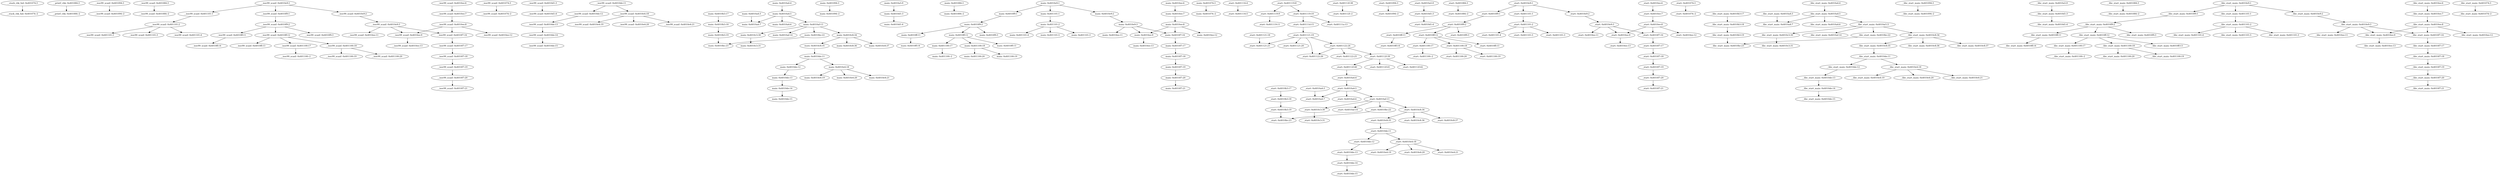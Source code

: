 strict digraph {
__stack_chk_fail_401074_3 [label="__stack_chk_fail: 0x401074:3"];
"__stack_chk_fail_401074_-2" [label="__stack_chk_fail: 0x401074:-2"];
__printf_chk_401084_3 [label="__printf_chk: 0x401084:3"];
"__printf_chk_401084_-2" [label="__printf_chk: 0x401084:-2"];
__isoc99_scanf_401094_3 [label="__isoc99_scanf: 0x401094:3"];
"__isoc99_scanf_401094_-2" [label="__isoc99_scanf: 0x401094:-2"];
__isoc99_scanf_401084_3 [label="__isoc99_scanf: 0x401084:3"];
"__isoc99_scanf_401084_-2" [label="__isoc99_scanf: 0x401084:-2"];
__isoc99_scanf_4010f9_1 [label="__isoc99_scanf: 0x4010f9:1"];
__isoc99_scanf_4010f9_2 [label="__isoc99_scanf: 0x4010f9:2"];
__isoc99_scanf_4010f9_3 [label="__isoc99_scanf: 0x4010f9:3"];
__isoc99_scanf_4010ff_11 [label="__isoc99_scanf: 0x4010ff:11"];
__isoc99_scanf_4010ff_12 [label="__isoc99_scanf: 0x4010ff:12"];
__isoc99_scanf_4010ff_14 [label="__isoc99_scanf: 0x4010ff:14"];
__isoc99_scanf_4010ff_13 [label="__isoc99_scanf: 0x4010ff:13"];
__isoc99_scanf_401100_17 [label="__isoc99_scanf: 0x401100:17"];
__isoc99_scanf_401100_18 [label="__isoc99_scanf: 0x401100:18"];
"__isoc99_scanf_401100_-2" [label="__isoc99_scanf: 0x401100:-2"];
__isoc99_scanf_401100_19 [label="__isoc99_scanf: 0x401100:19"];
__isoc99_scanf_401100_20 [label="__isoc99_scanf: 0x401100:20"];
__isoc99_scanf_401074_3 [label="__isoc99_scanf: 0x401074:3"];
"__isoc99_scanf_401074_-2" [label="__isoc99_scanf: 0x401074:-2"];
__isoc99_scanf_401101_1 [label="__isoc99_scanf: 0x401101:1"];
__isoc99_scanf_401101_2 [label="__isoc99_scanf: 0x401101:2"];
__isoc99_scanf_401101_3 [label="__isoc99_scanf: 0x401101:3"];
__isoc99_scanf_401101_4 [label="__isoc99_scanf: 0x401101:4"];
__isoc99_scanf_401101_5 [label="__isoc99_scanf: 0x401101:5"];
__isoc99_scanf_4010d1_3 [label="__isoc99_scanf: 0x4010d1:3"];
__isoc99_scanf_4010d1_4 [label="__isoc99_scanf: 0x4010d1:4"];
__isoc99_scanf_4010de_11 [label="__isoc99_scanf: 0x4010de:11"];
__isoc99_scanf_4010de_12 [label="__isoc99_scanf: 0x4010de:12"];
__isoc99_scanf_4010e4_18 [label="__isoc99_scanf: 0x4010e4:18"];
__isoc99_scanf_4010de_13 [label="__isoc99_scanf: 0x4010de:13"];
__isoc99_scanf_4010de_14 [label="__isoc99_scanf: 0x4010de:14"];
__isoc99_scanf_4010de_15 [label="__isoc99_scanf: 0x4010de:15"];
__isoc99_scanf_4010e4_19 [label="__isoc99_scanf: 0x4010e4:19"];
__isoc99_scanf_4010e4_20 [label="__isoc99_scanf: 0x4010e4:20"];
__isoc99_scanf_4010e4_21 [label="__isoc99_scanf: 0x4010e4:21"];
__isoc99_scanf_4010e9_1 [label="__isoc99_scanf: 0x4010e9:1"];
__isoc99_scanf_4010e9_2 [label="__isoc99_scanf: 0x4010e9:2"];
__isoc99_scanf_4010e9_3 [label="__isoc99_scanf: 0x4010e9:3"];
__isoc99_scanf_4010ee_9 [label="__isoc99_scanf: 0x4010ee:9"];
__isoc99_scanf_4010ee_11 [label="__isoc99_scanf: 0x4010ee:11"];
__isoc99_scanf_4010f7_16 [label="__isoc99_scanf: 0x4010f7:16"];
__isoc99_scanf_4010ee_6 [label="__isoc99_scanf: 0x4010ee:6"];
__isoc99_scanf_4010ee_7 [label="__isoc99_scanf: 0x4010ee:7"];
__isoc99_scanf_4010ee_8 [label="__isoc99_scanf: 0x4010ee:8"];
__isoc99_scanf_4010ee_12 [label="__isoc99_scanf: 0x4010ee:12"];
__isoc99_scanf_4010ee_13 [label="__isoc99_scanf: 0x4010ee:13"];
__isoc99_scanf_4010f7_17 [label="__isoc99_scanf: 0x4010f7:17"];
__isoc99_scanf_4010f7_18 [label="__isoc99_scanf: 0x4010f7:18"];
__isoc99_scanf_4010f7_19 [label="__isoc99_scanf: 0x4010f7:19"];
__isoc99_scanf_4010f7_20 [label="__isoc99_scanf: 0x4010f7:20"];
__isoc99_scanf_4010f7_21 [label="__isoc99_scanf: 0x4010f7:21"];
main_4010a4_4 [label="main: 0x4010a4:4"];
main_4010a4_5 [label="main: 0x4010a4:5"];
main_4010a4_6 [label="main: 0x4010a4:6"];
main_4010a4_7 [label="main: 0x4010a4:7"];
main_4010af_13 [label="main: 0x4010af:13"];
main_4010a4_3 [label="main: 0x4010a4:3"];
main_4010af_14 [label="main: 0x4010af:14"];
main_4010bc_22 [label="main: 0x4010bc:22"];
main_4010c3_30 [label="main: 0x4010c3:30"];
main_4010c8_34 [label="main: 0x4010c8:34"];
main_4010b3_17 [label="main: 0x4010b3:17"];
main_4010b3_18 [label="main: 0x4010b3:18"];
main_4010b3_19 [label="main: 0x4010b3:19"];
main_4010bc_23 [label="main: 0x4010bc:23"];
main_4010c3_31 [label="main: 0x4010c3:31"];
main_4010c8_35 [label="main: 0x4010c8:35"];
main_4010c8_36 [label="main: 0x4010c8:36"];
main_4010c8_37 [label="main: 0x4010c8:37"];
main_4010de_11 [label="main: 0x4010de:11"];
main_401094_3 [label="main: 0x401094:3"];
"main_401094_-2" [label="main: 0x401094:-2"];
main_4010d1_3 [label="main: 0x4010d1:3"];
main_4010d1_4 [label="main: 0x4010d1:4"];
main_4010de_12 [label="main: 0x4010de:12"];
main_4010e4_18 [label="main: 0x4010e4:18"];
main_4010de_13 [label="main: 0x4010de:13"];
main_4010de_14 [label="main: 0x4010de:14"];
main_4010de_15 [label="main: 0x4010de:15"];
main_4010e4_19 [label="main: 0x4010e4:19"];
main_4010e4_20 [label="main: 0x4010e4:20"];
main_4010e4_21 [label="main: 0x4010e4:21"];
main_401084_3 [label="main: 0x401084:3"];
"main_401084_-2" [label="main: 0x401084:-2"];
main_4010e9_1 [label="main: 0x4010e9:1"];
main_4010e9_2 [label="main: 0x4010e9:2"];
main_4010f9_1 [label="main: 0x4010f9:1"];
main_401101_1 [label="main: 0x401101:1"];
main_4010e9_3 [label="main: 0x4010e9:3"];
main_4010ee_9 [label="main: 0x4010ee:9"];
main_4010ee_11 [label="main: 0x4010ee:11"];
main_4010f7_16 [label="main: 0x4010f7:16"];
main_4010ee_6 [label="main: 0x4010ee:6"];
main_4010ee_7 [label="main: 0x4010ee:7"];
main_4010ee_8 [label="main: 0x4010ee:8"];
main_4010ee_12 [label="main: 0x4010ee:12"];
main_4010ee_13 [label="main: 0x4010ee:13"];
main_4010f7_17 [label="main: 0x4010f7:17"];
main_4010f7_18 [label="main: 0x4010f7:18"];
main_4010f7_19 [label="main: 0x4010f7:19"];
main_4010f7_20 [label="main: 0x4010f7:20"];
main_4010f7_21 [label="main: 0x4010f7:21"];
main_4010f9_2 [label="main: 0x4010f9:2"];
main_4010f9_3 [label="main: 0x4010f9:3"];
main_4010ff_11 [label="main: 0x4010ff:11"];
main_4010ff_12 [label="main: 0x4010ff:12"];
main_4010ff_14 [label="main: 0x4010ff:14"];
main_4010ff_13 [label="main: 0x4010ff:13"];
main_401100_17 [label="main: 0x401100:17"];
main_401100_18 [label="main: 0x401100:18"];
"main_401100_-2" [label="main: 0x401100:-2"];
main_401100_19 [label="main: 0x401100:19"];
main_401100_20 [label="main: 0x401100:20"];
main_401101_2 [label="main: 0x401101:2"];
main_401101_3 [label="main: 0x401101:3"];
main_401101_4 [label="main: 0x401101:4"];
main_401101_5 [label="main: 0x401101:5"];
main_401074_3 [label="main: 0x401074:3"];
"main_401074_-2" [label="main: 0x401074:-2"];
main_4010a5_9 [label="main: 0x4010a5:9"];
_start_401116_4 [label="_start: 0x401116:4"];
_start_401116_5 [label="_start: 0x401116:5"];
_start_401119_8 [label="_start: 0x401119:8"];
_start_401119_9 [label="_start: 0x401119:9"];
_start_401119_10 [label="_start: 0x401119:10"];
_start_401119_11 [label="_start: 0x401119:11"];
_start_40111a_13 [label="_start: 0x40111a:13"];
_start_40111d_15 [label="_start: 0x40111d:15"];
_start_401121_19 [label="_start: 0x401121:19"];
_start_401121_20 [label="_start: 0x401121:20"];
_start_401121_21 [label="_start: 0x401121:21"];
_start_401122_24 [label="_start: 0x401122:24"];
_start_401122_26 [label="_start: 0x401122:26"];
_start_401121_18 [label="_start: 0x401121:18"];
_start_401122_25 [label="_start: 0x401122:25"];
_start_40112f_39 [label="_start: 0x40112f:39"];
_start_40112f_40 [label="_start: 0x40112f:40"];
_start_40112f_41 [label="_start: 0x40112f:41"];
_start_40112f_42 [label="_start: 0x40112f:42"];
_start_4010a4_4 [label="_start: 0x4010a4:4"];
_start_40112f_38 [label="_start: 0x40112f:38"];
"_start_40112f_-2" [label="_start: 0x40112f:-2"];
_start_4010a4_5 [label="_start: 0x4010a4:5"];
_start_4010a4_6 [label="_start: 0x4010a4:6"];
_start_4010a4_7 [label="_start: 0x4010a4:7"];
_start_4010af_13 [label="_start: 0x4010af:13"];
_start_4010a4_3 [label="_start: 0x4010a4:3"];
_start_4010af_14 [label="_start: 0x4010af:14"];
_start_4010bc_22 [label="_start: 0x4010bc:22"];
_start_4010c3_30 [label="_start: 0x4010c3:30"];
_start_4010c8_34 [label="_start: 0x4010c8:34"];
_start_4010b3_17 [label="_start: 0x4010b3:17"];
_start_4010b3_18 [label="_start: 0x4010b3:18"];
_start_4010b3_19 [label="_start: 0x4010b3:19"];
_start_4010bc_23 [label="_start: 0x4010bc:23"];
_start_4010c3_31 [label="_start: 0x4010c3:31"];
_start_4010c8_35 [label="_start: 0x4010c8:35"];
_start_4010c8_36 [label="_start: 0x4010c8:36"];
_start_4010c8_37 [label="_start: 0x4010c8:37"];
_start_4010de_11 [label="_start: 0x4010de:11"];
_start_401094_3 [label="_start: 0x401094:3"];
"_start_401094_-2" [label="_start: 0x401094:-2"];
_start_4010d1_3 [label="_start: 0x4010d1:3"];
_start_4010d1_4 [label="_start: 0x4010d1:4"];
_start_4010de_12 [label="_start: 0x4010de:12"];
_start_4010e4_18 [label="_start: 0x4010e4:18"];
_start_4010de_13 [label="_start: 0x4010de:13"];
_start_4010de_14 [label="_start: 0x4010de:14"];
_start_4010de_15 [label="_start: 0x4010de:15"];
_start_4010e4_19 [label="_start: 0x4010e4:19"];
_start_4010e4_20 [label="_start: 0x4010e4:20"];
_start_4010e4_21 [label="_start: 0x4010e4:21"];
_start_401084_3 [label="_start: 0x401084:3"];
"_start_401084_-2" [label="_start: 0x401084:-2"];
_start_4010e9_1 [label="_start: 0x4010e9:1"];
_start_4010e9_2 [label="_start: 0x4010e9:2"];
_start_4010f9_1 [label="_start: 0x4010f9:1"];
_start_401101_1 [label="_start: 0x401101:1"];
_start_4010e9_3 [label="_start: 0x4010e9:3"];
_start_4010ee_9 [label="_start: 0x4010ee:9"];
_start_4010ee_11 [label="_start: 0x4010ee:11"];
_start_4010f7_16 [label="_start: 0x4010f7:16"];
_start_4010ee_6 [label="_start: 0x4010ee:6"];
_start_4010ee_7 [label="_start: 0x4010ee:7"];
_start_4010ee_8 [label="_start: 0x4010ee:8"];
_start_4010ee_12 [label="_start: 0x4010ee:12"];
_start_4010ee_13 [label="_start: 0x4010ee:13"];
_start_4010f7_17 [label="_start: 0x4010f7:17"];
_start_4010f7_18 [label="_start: 0x4010f7:18"];
_start_4010f7_19 [label="_start: 0x4010f7:19"];
_start_4010f7_20 [label="_start: 0x4010f7:20"];
_start_4010f7_21 [label="_start: 0x4010f7:21"];
_start_4010f9_2 [label="_start: 0x4010f9:2"];
_start_4010f9_3 [label="_start: 0x4010f9:3"];
_start_4010ff_11 [label="_start: 0x4010ff:11"];
_start_4010ff_12 [label="_start: 0x4010ff:12"];
_start_4010ff_14 [label="_start: 0x4010ff:14"];
_start_4010ff_13 [label="_start: 0x4010ff:13"];
_start_401100_17 [label="_start: 0x401100:17"];
_start_401100_18 [label="_start: 0x401100:18"];
"_start_401100_-2" [label="_start: 0x401100:-2"];
_start_401100_19 [label="_start: 0x401100:19"];
_start_401100_20 [label="_start: 0x401100:20"];
_start_401101_2 [label="_start: 0x401101:2"];
_start_401101_3 [label="_start: 0x401101:3"];
_start_401101_4 [label="_start: 0x401101:4"];
_start_401101_5 [label="_start: 0x401101:5"];
_start_401074_3 [label="_start: 0x401074:3"];
"_start_401074_-2" [label="_start: 0x401074:-2"];
_start_4010a5_9 [label="_start: 0x4010a5:9"];
__libc_start_main_4010a4_4 [label="__libc_start_main: 0x4010a4:4"];
__libc_start_main_4010a4_5 [label="__libc_start_main: 0x4010a4:5"];
__libc_start_main_4010a4_6 [label="__libc_start_main: 0x4010a4:6"];
__libc_start_main_4010a4_7 [label="__libc_start_main: 0x4010a4:7"];
__libc_start_main_4010af_13 [label="__libc_start_main: 0x4010af:13"];
__libc_start_main_4010a4_3 [label="__libc_start_main: 0x4010a4:3"];
__libc_start_main_4010af_14 [label="__libc_start_main: 0x4010af:14"];
__libc_start_main_4010bc_22 [label="__libc_start_main: 0x4010bc:22"];
__libc_start_main_4010c3_30 [label="__libc_start_main: 0x4010c3:30"];
__libc_start_main_4010c8_34 [label="__libc_start_main: 0x4010c8:34"];
__libc_start_main_4010b3_17 [label="__libc_start_main: 0x4010b3:17"];
__libc_start_main_4010b3_18 [label="__libc_start_main: 0x4010b3:18"];
__libc_start_main_4010b3_19 [label="__libc_start_main: 0x4010b3:19"];
__libc_start_main_4010bc_23 [label="__libc_start_main: 0x4010bc:23"];
__libc_start_main_4010c3_31 [label="__libc_start_main: 0x4010c3:31"];
__libc_start_main_4010c8_35 [label="__libc_start_main: 0x4010c8:35"];
__libc_start_main_4010c8_36 [label="__libc_start_main: 0x4010c8:36"];
__libc_start_main_4010c8_37 [label="__libc_start_main: 0x4010c8:37"];
__libc_start_main_4010de_11 [label="__libc_start_main: 0x4010de:11"];
__libc_start_main_401094_3 [label="__libc_start_main: 0x401094:3"];
"__libc_start_main_401094_-2" [label="__libc_start_main: 0x401094:-2"];
__libc_start_main_4010d1_3 [label="__libc_start_main: 0x4010d1:3"];
__libc_start_main_4010d1_4 [label="__libc_start_main: 0x4010d1:4"];
__libc_start_main_4010de_12 [label="__libc_start_main: 0x4010de:12"];
__libc_start_main_4010e4_18 [label="__libc_start_main: 0x4010e4:18"];
__libc_start_main_4010de_13 [label="__libc_start_main: 0x4010de:13"];
__libc_start_main_4010de_14 [label="__libc_start_main: 0x4010de:14"];
__libc_start_main_4010de_15 [label="__libc_start_main: 0x4010de:15"];
__libc_start_main_4010e4_19 [label="__libc_start_main: 0x4010e4:19"];
__libc_start_main_4010e4_20 [label="__libc_start_main: 0x4010e4:20"];
__libc_start_main_4010e4_21 [label="__libc_start_main: 0x4010e4:21"];
__libc_start_main_401084_3 [label="__libc_start_main: 0x401084:3"];
"__libc_start_main_401084_-2" [label="__libc_start_main: 0x401084:-2"];
__libc_start_main_4010e9_1 [label="__libc_start_main: 0x4010e9:1"];
__libc_start_main_4010e9_2 [label="__libc_start_main: 0x4010e9:2"];
__libc_start_main_4010f9_1 [label="__libc_start_main: 0x4010f9:1"];
__libc_start_main_401101_1 [label="__libc_start_main: 0x401101:1"];
__libc_start_main_4010e9_3 [label="__libc_start_main: 0x4010e9:3"];
__libc_start_main_4010ee_9 [label="__libc_start_main: 0x4010ee:9"];
__libc_start_main_4010ee_11 [label="__libc_start_main: 0x4010ee:11"];
__libc_start_main_4010f7_16 [label="__libc_start_main: 0x4010f7:16"];
__libc_start_main_4010ee_6 [label="__libc_start_main: 0x4010ee:6"];
__libc_start_main_4010ee_7 [label="__libc_start_main: 0x4010ee:7"];
__libc_start_main_4010ee_8 [label="__libc_start_main: 0x4010ee:8"];
__libc_start_main_4010ee_12 [label="__libc_start_main: 0x4010ee:12"];
__libc_start_main_4010ee_13 [label="__libc_start_main: 0x4010ee:13"];
__libc_start_main_4010f7_17 [label="__libc_start_main: 0x4010f7:17"];
__libc_start_main_4010f7_18 [label="__libc_start_main: 0x4010f7:18"];
__libc_start_main_4010f7_19 [label="__libc_start_main: 0x4010f7:19"];
__libc_start_main_4010f7_20 [label="__libc_start_main: 0x4010f7:20"];
__libc_start_main_4010f7_21 [label="__libc_start_main: 0x4010f7:21"];
__libc_start_main_4010f9_2 [label="__libc_start_main: 0x4010f9:2"];
__libc_start_main_4010f9_3 [label="__libc_start_main: 0x4010f9:3"];
__libc_start_main_4010ff_11 [label="__libc_start_main: 0x4010ff:11"];
__libc_start_main_4010ff_12 [label="__libc_start_main: 0x4010ff:12"];
__libc_start_main_4010ff_14 [label="__libc_start_main: 0x4010ff:14"];
__libc_start_main_4010ff_13 [label="__libc_start_main: 0x4010ff:13"];
__libc_start_main_401100_17 [label="__libc_start_main: 0x401100:17"];
__libc_start_main_401100_18 [label="__libc_start_main: 0x401100:18"];
"__libc_start_main_401100_-2" [label="__libc_start_main: 0x401100:-2"];
__libc_start_main_401100_19 [label="__libc_start_main: 0x401100:19"];
__libc_start_main_401100_20 [label="__libc_start_main: 0x401100:20"];
__libc_start_main_401101_2 [label="__libc_start_main: 0x401101:2"];
__libc_start_main_401101_3 [label="__libc_start_main: 0x401101:3"];
__libc_start_main_401101_4 [label="__libc_start_main: 0x401101:4"];
__libc_start_main_401101_5 [label="__libc_start_main: 0x401101:5"];
__libc_start_main_401074_3 [label="__libc_start_main: 0x401074:3"];
"__libc_start_main_401074_-2" [label="__libc_start_main: 0x401074:-2"];
__libc_start_main_4010a5_9 [label="__libc_start_main: 0x4010a5:9"];
__stack_chk_fail_401074_3 -> "__stack_chk_fail_401074_-2";
__printf_chk_401084_3 -> "__printf_chk_401084_-2";
__isoc99_scanf_401094_3 -> "__isoc99_scanf_401094_-2";
__isoc99_scanf_401084_3 -> "__isoc99_scanf_401084_-2";
__isoc99_scanf_4010f9_1 -> __isoc99_scanf_4010f9_2;
__isoc99_scanf_4010f9_2 -> __isoc99_scanf_4010f9_3;
__isoc99_scanf_4010f9_2 -> __isoc99_scanf_4010ff_11;
__isoc99_scanf_4010f9_2 -> __isoc99_scanf_4010ff_12;
__isoc99_scanf_4010ff_11 -> __isoc99_scanf_4010ff_14;
__isoc99_scanf_4010ff_12 -> __isoc99_scanf_4010ff_13;
__isoc99_scanf_4010ff_12 -> __isoc99_scanf_401100_17;
__isoc99_scanf_4010ff_12 -> __isoc99_scanf_401100_18;
__isoc99_scanf_401100_17 -> "__isoc99_scanf_401100_-2";
__isoc99_scanf_401100_18 -> __isoc99_scanf_401100_19;
__isoc99_scanf_401100_18 -> __isoc99_scanf_401100_20;
__isoc99_scanf_401074_3 -> "__isoc99_scanf_401074_-2";
__isoc99_scanf_401101_1 -> __isoc99_scanf_401101_2;
__isoc99_scanf_401101_2 -> __isoc99_scanf_401101_3;
__isoc99_scanf_401101_2 -> __isoc99_scanf_401101_4;
__isoc99_scanf_401101_2 -> __isoc99_scanf_401101_5;
__isoc99_scanf_4010d1_3 -> __isoc99_scanf_4010d1_4;
__isoc99_scanf_4010de_11 -> __isoc99_scanf_4010de_12;
__isoc99_scanf_4010de_11 -> __isoc99_scanf_4010e4_18;
__isoc99_scanf_4010de_12 -> __isoc99_scanf_4010de_13;
__isoc99_scanf_4010e4_18 -> __isoc99_scanf_4010e4_19;
__isoc99_scanf_4010e4_18 -> __isoc99_scanf_4010e4_20;
__isoc99_scanf_4010e4_18 -> __isoc99_scanf_4010e4_21;
__isoc99_scanf_4010de_13 -> __isoc99_scanf_4010de_14;
__isoc99_scanf_4010de_14 -> __isoc99_scanf_4010de_15;
__isoc99_scanf_4010e9_1 -> __isoc99_scanf_4010e9_2;
__isoc99_scanf_4010e9_1 -> __isoc99_scanf_4010f9_1;
__isoc99_scanf_4010e9_1 -> __isoc99_scanf_401101_1;
__isoc99_scanf_4010e9_2 -> __isoc99_scanf_4010e9_3;
__isoc99_scanf_4010e9_3 -> __isoc99_scanf_4010ee_9;
__isoc99_scanf_4010e9_3 -> __isoc99_scanf_4010ee_11;
__isoc99_scanf_4010e9_3 -> __isoc99_scanf_4010f7_16;
__isoc99_scanf_4010ee_9 -> __isoc99_scanf_4010ee_13;
__isoc99_scanf_4010f7_16 -> __isoc99_scanf_4010f7_17;
__isoc99_scanf_4010ee_6 -> __isoc99_scanf_4010ee_7;
__isoc99_scanf_4010ee_7 -> __isoc99_scanf_4010ee_8;
__isoc99_scanf_4010ee_8 -> __isoc99_scanf_4010ee_9;
__isoc99_scanf_4010ee_8 -> __isoc99_scanf_4010ee_12;
__isoc99_scanf_4010ee_8 -> __isoc99_scanf_4010f7_16;
__isoc99_scanf_4010f7_17 -> __isoc99_scanf_4010f7_18;
__isoc99_scanf_4010f7_18 -> __isoc99_scanf_4010f7_19;
__isoc99_scanf_4010f7_19 -> __isoc99_scanf_4010f7_20;
__isoc99_scanf_4010f7_20 -> __isoc99_scanf_4010f7_21;
main_4010a4_4 -> main_4010a4_5;
main_4010a4_5 -> main_4010a4_6;
main_4010a4_5 -> main_4010a4_7;
main_4010a4_5 -> main_4010af_13;
main_4010af_13 -> main_4010af_14;
main_4010af_13 -> main_4010bc_22;
main_4010af_13 -> main_4010c3_30;
main_4010af_13 -> main_4010c8_34;
main_4010a4_3 -> main_4010a4_7;
main_4010bc_22 -> main_4010bc_23;
main_4010c3_30 -> main_4010c3_31;
main_4010c8_34 -> main_4010c8_35;
main_4010c8_34 -> main_4010c8_36;
main_4010c8_34 -> main_4010c8_37;
main_4010b3_17 -> main_4010b3_18;
main_4010b3_18 -> main_4010b3_19;
main_4010b3_19 -> main_4010bc_23;
main_4010c8_35 -> main_4010de_11;
main_4010de_11 -> main_4010de_12;
main_4010de_11 -> main_4010e4_18;
main_401094_3 -> "main_401094_-2";
main_4010d1_3 -> main_4010d1_4;
main_4010de_12 -> main_4010de_13;
main_4010e4_18 -> main_4010e4_19;
main_4010e4_18 -> main_4010e4_20;
main_4010e4_18 -> main_4010e4_21;
main_4010de_13 -> main_4010de_14;
main_4010de_14 -> main_4010de_15;
main_401084_3 -> "main_401084_-2";
main_4010e9_1 -> main_4010e9_2;
main_4010e9_1 -> main_4010f9_1;
main_4010e9_1 -> main_401101_1;
main_4010e9_2 -> main_4010e9_3;
main_4010f9_1 -> main_4010f9_2;
main_401101_1 -> main_401101_2;
main_4010e9_3 -> main_4010ee_9;
main_4010e9_3 -> main_4010ee_11;
main_4010e9_3 -> main_4010f7_16;
main_4010ee_9 -> main_4010ee_13;
main_4010f7_16 -> main_4010f7_17;
main_4010ee_6 -> main_4010ee_7;
main_4010ee_7 -> main_4010ee_8;
main_4010ee_8 -> main_4010ee_9;
main_4010ee_8 -> main_4010ee_12;
main_4010ee_8 -> main_4010f7_16;
main_4010f7_17 -> main_4010f7_18;
main_4010f7_18 -> main_4010f7_19;
main_4010f7_19 -> main_4010f7_20;
main_4010f7_20 -> main_4010f7_21;
main_4010f9_2 -> main_4010f9_3;
main_4010f9_2 -> main_4010ff_11;
main_4010f9_2 -> main_4010ff_12;
main_4010ff_11 -> main_4010ff_14;
main_4010ff_12 -> main_4010ff_13;
main_4010ff_12 -> main_401100_17;
main_4010ff_12 -> main_401100_18;
main_401100_17 -> "main_401100_-2";
main_401100_18 -> main_401100_19;
main_401100_18 -> main_401100_20;
main_401101_2 -> main_401101_3;
main_401101_2 -> main_401101_4;
main_401101_2 -> main_401101_5;
main_401074_3 -> "main_401074_-2";
main_4010a5_9 -> main_4010d1_3;
_start_401116_4 -> _start_401116_5;
_start_401119_8 -> _start_401119_9;
_start_401119_8 -> _start_401119_10;
_start_401119_9 -> _start_401119_11;
_start_401119_10 -> _start_40111a_13;
_start_401119_10 -> _start_40111d_15;
_start_40111d_15 -> _start_401121_19;
_start_401121_19 -> _start_401121_20;
_start_401121_19 -> _start_401121_21;
_start_401121_19 -> _start_401122_24;
_start_401121_19 -> _start_401122_26;
_start_401122_24 -> _start_401122_25;
_start_401122_24 -> _start_401122_26;
_start_401122_24 -> _start_40112f_39;
_start_401121_18 -> _start_401121_21;
_start_40112f_39 -> _start_40112f_40;
_start_40112f_39 -> _start_40112f_41;
_start_40112f_39 -> _start_40112f_42;
_start_40112f_40 -> _start_4010a4_4;
_start_4010a4_4 -> _start_4010a4_5;
_start_40112f_38 -> "_start_40112f_-2";
_start_4010a4_5 -> _start_4010a4_6;
_start_4010a4_5 -> _start_4010a4_7;
_start_4010a4_5 -> _start_4010af_13;
_start_4010af_13 -> _start_4010af_14;
_start_4010af_13 -> _start_4010bc_22;
_start_4010af_13 -> _start_4010c3_30;
_start_4010af_13 -> _start_4010c8_34;
_start_4010a4_3 -> _start_4010a4_7;
_start_4010bc_22 -> _start_4010bc_23;
_start_4010c3_30 -> _start_4010c3_31;
_start_4010c8_34 -> _start_4010c8_35;
_start_4010c8_34 -> _start_4010c8_36;
_start_4010c8_34 -> _start_4010c8_37;
_start_4010b3_17 -> _start_4010b3_18;
_start_4010b3_18 -> _start_4010b3_19;
_start_4010b3_19 -> _start_4010bc_23;
_start_4010c8_35 -> _start_4010de_11;
_start_4010de_11 -> _start_4010de_12;
_start_4010de_11 -> _start_4010e4_18;
_start_401094_3 -> "_start_401094_-2";
_start_4010d1_3 -> _start_4010d1_4;
_start_4010de_12 -> _start_4010de_13;
_start_4010e4_18 -> _start_4010e4_19;
_start_4010e4_18 -> _start_4010e4_20;
_start_4010e4_18 -> _start_4010e4_21;
_start_4010de_13 -> _start_4010de_14;
_start_4010de_14 -> _start_4010de_15;
_start_401084_3 -> "_start_401084_-2";
_start_4010e9_1 -> _start_4010e9_2;
_start_4010e9_1 -> _start_4010f9_1;
_start_4010e9_1 -> _start_401101_1;
_start_4010e9_2 -> _start_4010e9_3;
_start_4010f9_1 -> _start_4010f9_2;
_start_401101_1 -> _start_401101_2;
_start_4010e9_3 -> _start_4010ee_9;
_start_4010e9_3 -> _start_4010ee_11;
_start_4010e9_3 -> _start_4010f7_16;
_start_4010ee_9 -> _start_4010ee_13;
_start_4010f7_16 -> _start_4010f7_17;
_start_4010ee_6 -> _start_4010ee_7;
_start_4010ee_7 -> _start_4010ee_8;
_start_4010ee_8 -> _start_4010ee_9;
_start_4010ee_8 -> _start_4010ee_12;
_start_4010ee_8 -> _start_4010f7_16;
_start_4010f7_17 -> _start_4010f7_18;
_start_4010f7_18 -> _start_4010f7_19;
_start_4010f7_19 -> _start_4010f7_20;
_start_4010f7_20 -> _start_4010f7_21;
_start_4010f9_2 -> _start_4010f9_3;
_start_4010f9_2 -> _start_4010ff_11;
_start_4010f9_2 -> _start_4010ff_12;
_start_4010ff_11 -> _start_4010ff_14;
_start_4010ff_12 -> _start_4010ff_13;
_start_4010ff_12 -> _start_401100_17;
_start_4010ff_12 -> _start_401100_18;
_start_401100_17 -> "_start_401100_-2";
_start_401100_18 -> _start_401100_19;
_start_401100_18 -> _start_401100_20;
_start_401101_2 -> _start_401101_3;
_start_401101_2 -> _start_401101_4;
_start_401101_2 -> _start_401101_5;
_start_401074_3 -> "_start_401074_-2";
_start_4010a5_9 -> _start_4010d1_3;
__libc_start_main_4010a4_4 -> __libc_start_main_4010a4_5;
__libc_start_main_4010a4_5 -> __libc_start_main_4010a4_6;
__libc_start_main_4010a4_5 -> __libc_start_main_4010a4_7;
__libc_start_main_4010a4_5 -> __libc_start_main_4010af_13;
__libc_start_main_4010af_13 -> __libc_start_main_4010af_14;
__libc_start_main_4010af_13 -> __libc_start_main_4010bc_22;
__libc_start_main_4010af_13 -> __libc_start_main_4010c3_30;
__libc_start_main_4010af_13 -> __libc_start_main_4010c8_34;
__libc_start_main_4010a4_3 -> __libc_start_main_4010a4_7;
__libc_start_main_4010bc_22 -> __libc_start_main_4010bc_23;
__libc_start_main_4010c3_30 -> __libc_start_main_4010c3_31;
__libc_start_main_4010c8_34 -> __libc_start_main_4010c8_35;
__libc_start_main_4010c8_34 -> __libc_start_main_4010c8_36;
__libc_start_main_4010c8_34 -> __libc_start_main_4010c8_37;
__libc_start_main_4010b3_17 -> __libc_start_main_4010b3_18;
__libc_start_main_4010b3_18 -> __libc_start_main_4010b3_19;
__libc_start_main_4010b3_19 -> __libc_start_main_4010bc_23;
__libc_start_main_4010c8_35 -> __libc_start_main_4010de_11;
__libc_start_main_4010de_11 -> __libc_start_main_4010de_12;
__libc_start_main_4010de_11 -> __libc_start_main_4010e4_18;
__libc_start_main_401094_3 -> "__libc_start_main_401094_-2";
__libc_start_main_4010d1_3 -> __libc_start_main_4010d1_4;
__libc_start_main_4010de_12 -> __libc_start_main_4010de_13;
__libc_start_main_4010e4_18 -> __libc_start_main_4010e4_19;
__libc_start_main_4010e4_18 -> __libc_start_main_4010e4_20;
__libc_start_main_4010e4_18 -> __libc_start_main_4010e4_21;
__libc_start_main_4010de_13 -> __libc_start_main_4010de_14;
__libc_start_main_4010de_14 -> __libc_start_main_4010de_15;
__libc_start_main_401084_3 -> "__libc_start_main_401084_-2";
__libc_start_main_4010e9_1 -> __libc_start_main_4010e9_2;
__libc_start_main_4010e9_1 -> __libc_start_main_4010f9_1;
__libc_start_main_4010e9_1 -> __libc_start_main_401101_1;
__libc_start_main_4010e9_2 -> __libc_start_main_4010e9_3;
__libc_start_main_4010f9_1 -> __libc_start_main_4010f9_2;
__libc_start_main_401101_1 -> __libc_start_main_401101_2;
__libc_start_main_4010e9_3 -> __libc_start_main_4010ee_9;
__libc_start_main_4010e9_3 -> __libc_start_main_4010ee_11;
__libc_start_main_4010e9_3 -> __libc_start_main_4010f7_16;
__libc_start_main_4010ee_9 -> __libc_start_main_4010ee_13;
__libc_start_main_4010f7_16 -> __libc_start_main_4010f7_17;
__libc_start_main_4010ee_6 -> __libc_start_main_4010ee_7;
__libc_start_main_4010ee_7 -> __libc_start_main_4010ee_8;
__libc_start_main_4010ee_8 -> __libc_start_main_4010ee_9;
__libc_start_main_4010ee_8 -> __libc_start_main_4010ee_12;
__libc_start_main_4010ee_8 -> __libc_start_main_4010f7_16;
__libc_start_main_4010f7_17 -> __libc_start_main_4010f7_18;
__libc_start_main_4010f7_18 -> __libc_start_main_4010f7_19;
__libc_start_main_4010f7_19 -> __libc_start_main_4010f7_20;
__libc_start_main_4010f7_20 -> __libc_start_main_4010f7_21;
__libc_start_main_4010f9_2 -> __libc_start_main_4010f9_3;
__libc_start_main_4010f9_2 -> __libc_start_main_4010ff_11;
__libc_start_main_4010f9_2 -> __libc_start_main_4010ff_12;
__libc_start_main_4010ff_11 -> __libc_start_main_4010ff_14;
__libc_start_main_4010ff_12 -> __libc_start_main_4010ff_13;
__libc_start_main_4010ff_12 -> __libc_start_main_401100_17;
__libc_start_main_4010ff_12 -> __libc_start_main_401100_18;
__libc_start_main_401100_17 -> "__libc_start_main_401100_-2";
__libc_start_main_401100_18 -> __libc_start_main_401100_19;
__libc_start_main_401100_18 -> __libc_start_main_401100_20;
__libc_start_main_401101_2 -> __libc_start_main_401101_3;
__libc_start_main_401101_2 -> __libc_start_main_401101_4;
__libc_start_main_401101_2 -> __libc_start_main_401101_5;
__libc_start_main_401074_3 -> "__libc_start_main_401074_-2";
__libc_start_main_4010a5_9 -> __libc_start_main_4010d1_3;
}
